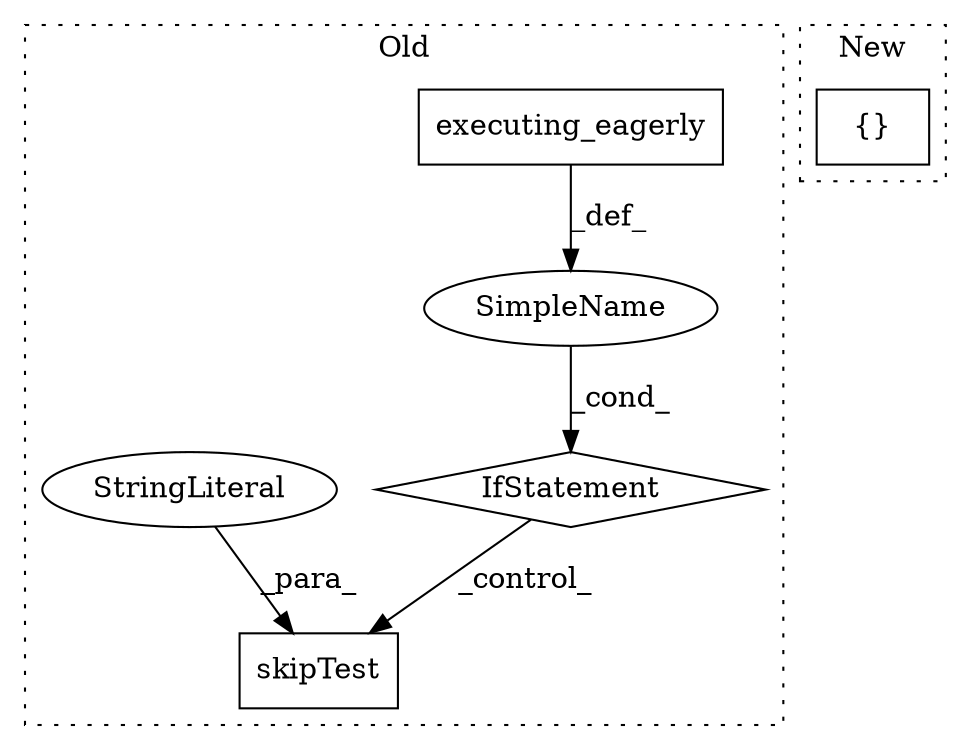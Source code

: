 digraph G {
subgraph cluster0 {
1 [label="executing_eagerly" a="32" s="3067" l="19" shape="box"];
3 [label="IfStatement" a="25" s="3052,3086" l="4,2" shape="diamond"];
4 [label="SimpleName" a="42" s="" l="" shape="ellipse"];
5 [label="skipTest" a="32" s="3101,3123" l="9,1" shape="box"];
6 [label="StringLiteral" a="45" s="3110" l="13" shape="ellipse"];
label = "Old";
style="dotted";
}
subgraph cluster1 {
2 [label="{}" a="4" s="3676,3706" l="1,1" shape="box"];
label = "New";
style="dotted";
}
1 -> 4 [label="_def_"];
3 -> 5 [label="_control_"];
4 -> 3 [label="_cond_"];
6 -> 5 [label="_para_"];
}